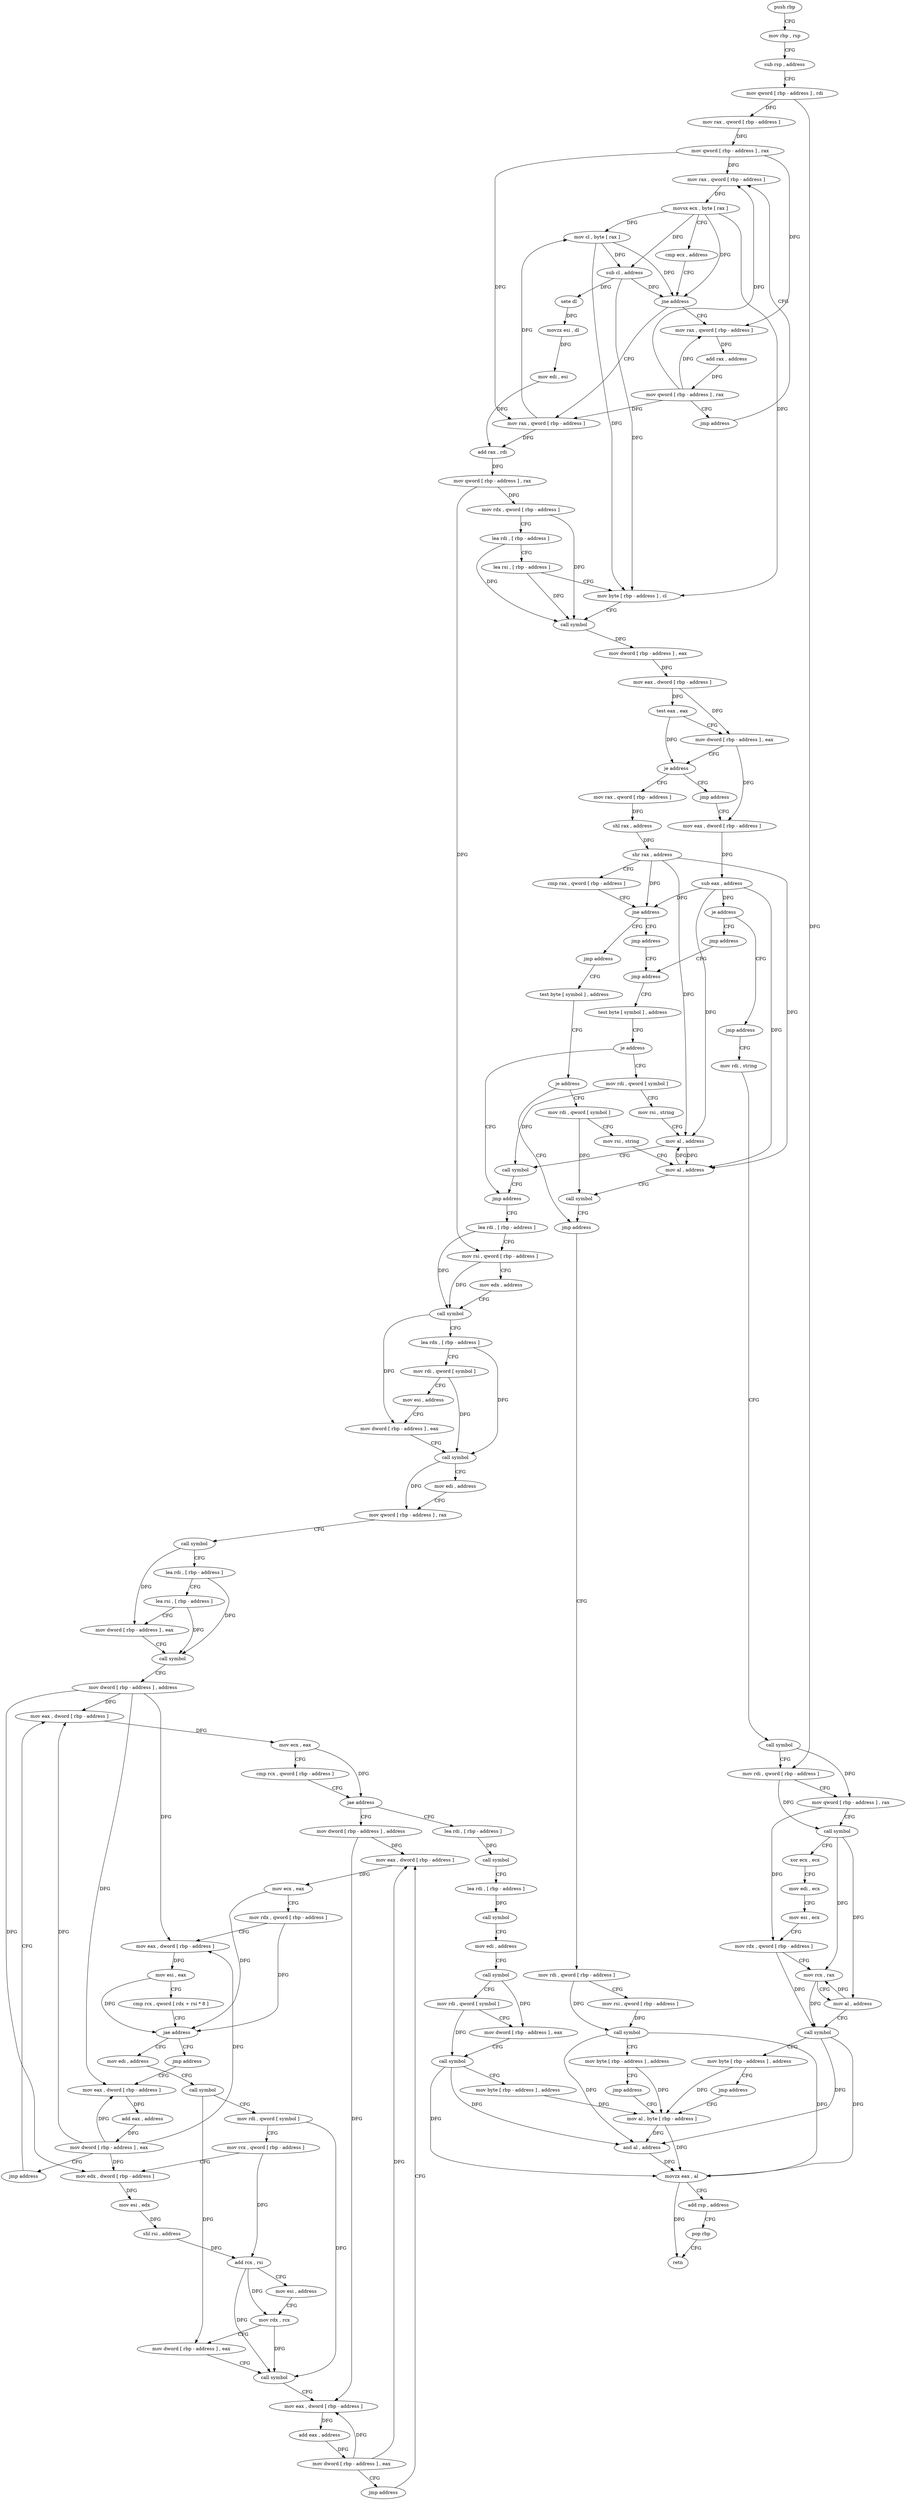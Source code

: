 digraph "func" {
"4204672" [label = "push rbp" ]
"4204673" [label = "mov rbp , rsp" ]
"4204676" [label = "sub rsp , address" ]
"4204683" [label = "mov qword [ rbp - address ] , rdi" ]
"4204687" [label = "mov rax , qword [ rbp - address ]" ]
"4204691" [label = "mov qword [ rbp - address ] , rax" ]
"4204695" [label = "mov rax , qword [ rbp - address ]" ]
"4204730" [label = "mov rax , qword [ rbp - address ]" ]
"4204734" [label = "mov cl , byte [ rax ]" ]
"4204736" [label = "sub cl , address" ]
"4204739" [label = "sete dl" ]
"4204742" [label = "movzx esi , dl" ]
"4204745" [label = "mov edi , esi" ]
"4204747" [label = "add rax , rdi" ]
"4204750" [label = "mov qword [ rbp - address ] , rax" ]
"4204754" [label = "mov rdx , qword [ rbp - address ]" ]
"4204758" [label = "lea rdi , [ rbp - address ]" ]
"4204762" [label = "lea rsi , [ rbp - address ]" ]
"4204766" [label = "mov byte [ rbp - address ] , cl" ]
"4204769" [label = "call symbol" ]
"4204774" [label = "mov dword [ rbp - address ] , eax" ]
"4204777" [label = "mov eax , dword [ rbp - address ]" ]
"4204780" [label = "test eax , eax" ]
"4204782" [label = "mov dword [ rbp - address ] , eax" ]
"4204785" [label = "je address" ]
"4204813" [label = "mov rax , qword [ rbp - address ]" ]
"4204791" [label = "jmp address" ]
"4204711" [label = "mov rax , qword [ rbp - address ]" ]
"4204715" [label = "add rax , address" ]
"4204721" [label = "mov qword [ rbp - address ] , rax" ]
"4204725" [label = "jmp address" ]
"4204817" [label = "shl rax , address" ]
"4204821" [label = "shr rax , address" ]
"4204825" [label = "cmp rax , qword [ rbp - address ]" ]
"4204829" [label = "jne address" ]
"4204906" [label = "jmp address" ]
"4204835" [label = "jmp address" ]
"4204796" [label = "mov eax , dword [ rbp - address ]" ]
"4204699" [label = "movsx ecx , byte [ rax ]" ]
"4204702" [label = "cmp ecx , address" ]
"4204705" [label = "jne address" ]
"4204973" [label = "jmp address" ]
"4204840" [label = "test byte [ symbol ] , address" ]
"4204799" [label = "sub eax , address" ]
"4204802" [label = "je address" ]
"4204911" [label = "jmp address" ]
"4204808" [label = "jmp address" ]
"4204978" [label = "test byte [ symbol ] , address" ]
"4204848" [label = "je address" ]
"4204879" [label = "jmp address" ]
"4204854" [label = "mov rdi , qword [ symbol ]" ]
"4204916" [label = "mov rdi , string" ]
"4204986" [label = "je address" ]
"4205017" [label = "jmp address" ]
"4204992" [label = "mov rdi , qword [ symbol ]" ]
"4204884" [label = "mov rdi , qword [ rbp - address ]" ]
"4204862" [label = "mov rsi , string" ]
"4204872" [label = "mov al , address" ]
"4204874" [label = "call symbol" ]
"4204926" [label = "call symbol" ]
"4204931" [label = "mov rdi , qword [ rbp - address ]" ]
"4204935" [label = "mov qword [ rbp - address ] , rax" ]
"4204939" [label = "call symbol" ]
"4204944" [label = "xor ecx , ecx" ]
"4204946" [label = "mov edi , ecx" ]
"4204948" [label = "mov esi , ecx" ]
"4204950" [label = "mov rdx , qword [ rbp - address ]" ]
"4204954" [label = "mov rcx , rax" ]
"4204957" [label = "mov al , address" ]
"4204959" [label = "call symbol" ]
"4204964" [label = "mov byte [ rbp - address ] , address" ]
"4204968" [label = "jmp address" ]
"4205288" [label = "mov al , byte [ rbp - address ]" ]
"4205022" [label = "lea rdi , [ rbp - address ]" ]
"4205000" [label = "mov rsi , string" ]
"4205010" [label = "mov al , address" ]
"4205012" [label = "call symbol" ]
"4204888" [label = "mov rsi , qword [ rbp - address ]" ]
"4204892" [label = "call symbol" ]
"4204897" [label = "mov byte [ rbp - address ] , address" ]
"4204901" [label = "jmp address" ]
"4205291" [label = "and al , address" ]
"4205293" [label = "movzx eax , al" ]
"4205296" [label = "add rsp , address" ]
"4205303" [label = "pop rbp" ]
"4205304" [label = "retn" ]
"4205026" [label = "mov rsi , qword [ rbp - address ]" ]
"4205030" [label = "mov edx , address" ]
"4205035" [label = "call symbol" ]
"4205040" [label = "lea rdx , [ rbp - address ]" ]
"4205044" [label = "mov rdi , qword [ symbol ]" ]
"4205052" [label = "mov esi , address" ]
"4205057" [label = "mov dword [ rbp - address ] , eax" ]
"4205060" [label = "call symbol" ]
"4205065" [label = "mov edi , address" ]
"4205070" [label = "mov qword [ rbp - address ] , rax" ]
"4205074" [label = "call symbol" ]
"4205079" [label = "lea rdi , [ rbp - address ]" ]
"4205083" [label = "lea rsi , [ rbp - address ]" ]
"4205087" [label = "mov dword [ rbp - address ] , eax" ]
"4205093" [label = "call symbol" ]
"4205098" [label = "mov dword [ rbp - address ] , address" ]
"4205105" [label = "mov eax , dword [ rbp - address ]" ]
"4205237" [label = "lea rdi , [ rbp - address ]" ]
"4205241" [label = "call symbol" ]
"4205246" [label = "lea rdi , [ rbp - address ]" ]
"4205250" [label = "call symbol" ]
"4205255" [label = "mov edi , address" ]
"4205260" [label = "call symbol" ]
"4205265" [label = "mov rdi , qword [ symbol ]" ]
"4205273" [label = "mov dword [ rbp - address ] , eax" ]
"4205279" [label = "call symbol" ]
"4205284" [label = "mov byte [ rbp - address ] , address" ]
"4205120" [label = "mov dword [ rbp - address ] , address" ]
"4205127" [label = "mov eax , dword [ rbp - address ]" ]
"4205218" [label = "jmp address" ]
"4205223" [label = "mov eax , dword [ rbp - address ]" ]
"4205151" [label = "mov edi , address" ]
"4205156" [label = "call symbol" ]
"4205161" [label = "mov rdi , qword [ symbol ]" ]
"4205169" [label = "mov rcx , qword [ rbp - address ]" ]
"4205173" [label = "mov edx , dword [ rbp - address ]" ]
"4205176" [label = "mov esi , edx" ]
"4205178" [label = "shl rsi , address" ]
"4205182" [label = "add rcx , rsi" ]
"4205185" [label = "mov esi , address" ]
"4205190" [label = "mov rdx , rcx" ]
"4205193" [label = "mov dword [ rbp - address ] , eax" ]
"4205199" [label = "call symbol" ]
"4205204" [label = "mov eax , dword [ rbp - address ]" ]
"4205207" [label = "add eax , address" ]
"4205210" [label = "mov dword [ rbp - address ] , eax" ]
"4205213" [label = "jmp address" ]
"4205226" [label = "add eax , address" ]
"4205229" [label = "mov dword [ rbp - address ] , eax" ]
"4205232" [label = "jmp address" ]
"4205130" [label = "mov ecx , eax" ]
"4205132" [label = "mov rdx , qword [ rbp - address ]" ]
"4205136" [label = "mov eax , dword [ rbp - address ]" ]
"4205139" [label = "mov esi , eax" ]
"4205141" [label = "cmp rcx , qword [ rdx + rsi * 8 ]" ]
"4205145" [label = "jae address" ]
"4205108" [label = "mov ecx , eax" ]
"4205110" [label = "cmp rcx , qword [ rbp - address ]" ]
"4205114" [label = "jae address" ]
"4204672" -> "4204673" [ label = "CFG" ]
"4204673" -> "4204676" [ label = "CFG" ]
"4204676" -> "4204683" [ label = "CFG" ]
"4204683" -> "4204687" [ label = "DFG" ]
"4204683" -> "4204931" [ label = "DFG" ]
"4204687" -> "4204691" [ label = "DFG" ]
"4204691" -> "4204695" [ label = "DFG" ]
"4204691" -> "4204730" [ label = "DFG" ]
"4204691" -> "4204711" [ label = "DFG" ]
"4204695" -> "4204699" [ label = "DFG" ]
"4204730" -> "4204734" [ label = "DFG" ]
"4204730" -> "4204747" [ label = "DFG" ]
"4204734" -> "4204736" [ label = "DFG" ]
"4204734" -> "4204705" [ label = "DFG" ]
"4204734" -> "4204766" [ label = "DFG" ]
"4204736" -> "4204739" [ label = "DFG" ]
"4204736" -> "4204705" [ label = "DFG" ]
"4204736" -> "4204766" [ label = "DFG" ]
"4204739" -> "4204742" [ label = "DFG" ]
"4204742" -> "4204745" [ label = "DFG" ]
"4204745" -> "4204747" [ label = "DFG" ]
"4204747" -> "4204750" [ label = "DFG" ]
"4204750" -> "4204754" [ label = "DFG" ]
"4204750" -> "4205026" [ label = "DFG" ]
"4204754" -> "4204758" [ label = "CFG" ]
"4204754" -> "4204769" [ label = "DFG" ]
"4204758" -> "4204762" [ label = "CFG" ]
"4204758" -> "4204769" [ label = "DFG" ]
"4204762" -> "4204766" [ label = "CFG" ]
"4204762" -> "4204769" [ label = "DFG" ]
"4204766" -> "4204769" [ label = "CFG" ]
"4204769" -> "4204774" [ label = "DFG" ]
"4204774" -> "4204777" [ label = "DFG" ]
"4204777" -> "4204780" [ label = "DFG" ]
"4204777" -> "4204782" [ label = "DFG" ]
"4204780" -> "4204782" [ label = "CFG" ]
"4204780" -> "4204785" [ label = "DFG" ]
"4204782" -> "4204785" [ label = "CFG" ]
"4204782" -> "4204796" [ label = "DFG" ]
"4204785" -> "4204813" [ label = "CFG" ]
"4204785" -> "4204791" [ label = "CFG" ]
"4204813" -> "4204817" [ label = "DFG" ]
"4204791" -> "4204796" [ label = "CFG" ]
"4204711" -> "4204715" [ label = "DFG" ]
"4204715" -> "4204721" [ label = "DFG" ]
"4204721" -> "4204725" [ label = "CFG" ]
"4204721" -> "4204695" [ label = "DFG" ]
"4204721" -> "4204730" [ label = "DFG" ]
"4204721" -> "4204711" [ label = "DFG" ]
"4204725" -> "4204695" [ label = "CFG" ]
"4204817" -> "4204821" [ label = "DFG" ]
"4204821" -> "4204825" [ label = "CFG" ]
"4204821" -> "4204829" [ label = "DFG" ]
"4204821" -> "4204872" [ label = "DFG" ]
"4204821" -> "4205010" [ label = "DFG" ]
"4204825" -> "4204829" [ label = "CFG" ]
"4204829" -> "4204906" [ label = "CFG" ]
"4204829" -> "4204835" [ label = "CFG" ]
"4204906" -> "4204973" [ label = "CFG" ]
"4204835" -> "4204840" [ label = "CFG" ]
"4204796" -> "4204799" [ label = "DFG" ]
"4204699" -> "4204702" [ label = "CFG" ]
"4204699" -> "4204705" [ label = "DFG" ]
"4204699" -> "4204734" [ label = "DFG" ]
"4204699" -> "4204736" [ label = "DFG" ]
"4204699" -> "4204766" [ label = "DFG" ]
"4204702" -> "4204705" [ label = "CFG" ]
"4204705" -> "4204730" [ label = "CFG" ]
"4204705" -> "4204711" [ label = "CFG" ]
"4204973" -> "4204978" [ label = "CFG" ]
"4204840" -> "4204848" [ label = "CFG" ]
"4204799" -> "4204802" [ label = "DFG" ]
"4204799" -> "4204829" [ label = "DFG" ]
"4204799" -> "4204872" [ label = "DFG" ]
"4204799" -> "4205010" [ label = "DFG" ]
"4204802" -> "4204911" [ label = "CFG" ]
"4204802" -> "4204808" [ label = "CFG" ]
"4204911" -> "4204973" [ label = "CFG" ]
"4204808" -> "4204916" [ label = "CFG" ]
"4204978" -> "4204986" [ label = "CFG" ]
"4204848" -> "4204879" [ label = "CFG" ]
"4204848" -> "4204854" [ label = "CFG" ]
"4204879" -> "4204884" [ label = "CFG" ]
"4204854" -> "4204862" [ label = "CFG" ]
"4204854" -> "4204874" [ label = "DFG" ]
"4204916" -> "4204926" [ label = "CFG" ]
"4204986" -> "4205017" [ label = "CFG" ]
"4204986" -> "4204992" [ label = "CFG" ]
"4205017" -> "4205022" [ label = "CFG" ]
"4204992" -> "4205000" [ label = "CFG" ]
"4204992" -> "4205012" [ label = "DFG" ]
"4204884" -> "4204888" [ label = "CFG" ]
"4204884" -> "4204892" [ label = "DFG" ]
"4204862" -> "4204872" [ label = "CFG" ]
"4204872" -> "4204874" [ label = "CFG" ]
"4204872" -> "4205010" [ label = "DFG" ]
"4204874" -> "4204879" [ label = "CFG" ]
"4204926" -> "4204931" [ label = "CFG" ]
"4204926" -> "4204935" [ label = "DFG" ]
"4204931" -> "4204935" [ label = "CFG" ]
"4204931" -> "4204939" [ label = "DFG" ]
"4204935" -> "4204939" [ label = "CFG" ]
"4204935" -> "4204950" [ label = "DFG" ]
"4204939" -> "4204944" [ label = "CFG" ]
"4204939" -> "4204954" [ label = "DFG" ]
"4204939" -> "4204957" [ label = "DFG" ]
"4204944" -> "4204946" [ label = "CFG" ]
"4204946" -> "4204948" [ label = "CFG" ]
"4204948" -> "4204950" [ label = "CFG" ]
"4204950" -> "4204954" [ label = "CFG" ]
"4204950" -> "4204959" [ label = "DFG" ]
"4204954" -> "4204957" [ label = "CFG" ]
"4204954" -> "4204959" [ label = "DFG" ]
"4204957" -> "4204959" [ label = "CFG" ]
"4204957" -> "4204954" [ label = "DFG" ]
"4204959" -> "4204964" [ label = "CFG" ]
"4204959" -> "4205291" [ label = "DFG" ]
"4204959" -> "4205293" [ label = "DFG" ]
"4204964" -> "4204968" [ label = "CFG" ]
"4204964" -> "4205288" [ label = "DFG" ]
"4204968" -> "4205288" [ label = "CFG" ]
"4205288" -> "4205291" [ label = "DFG" ]
"4205288" -> "4205293" [ label = "DFG" ]
"4205022" -> "4205026" [ label = "CFG" ]
"4205022" -> "4205035" [ label = "DFG" ]
"4205000" -> "4205010" [ label = "CFG" ]
"4205010" -> "4205012" [ label = "CFG" ]
"4205010" -> "4204872" [ label = "DFG" ]
"4205012" -> "4205017" [ label = "CFG" ]
"4204888" -> "4204892" [ label = "DFG" ]
"4204892" -> "4204897" [ label = "CFG" ]
"4204892" -> "4205291" [ label = "DFG" ]
"4204892" -> "4205293" [ label = "DFG" ]
"4204897" -> "4204901" [ label = "CFG" ]
"4204897" -> "4205288" [ label = "DFG" ]
"4204901" -> "4205288" [ label = "CFG" ]
"4205291" -> "4205293" [ label = "DFG" ]
"4205293" -> "4205296" [ label = "CFG" ]
"4205293" -> "4205304" [ label = "DFG" ]
"4205296" -> "4205303" [ label = "CFG" ]
"4205303" -> "4205304" [ label = "CFG" ]
"4205026" -> "4205030" [ label = "CFG" ]
"4205026" -> "4205035" [ label = "DFG" ]
"4205030" -> "4205035" [ label = "CFG" ]
"4205035" -> "4205040" [ label = "CFG" ]
"4205035" -> "4205057" [ label = "DFG" ]
"4205040" -> "4205044" [ label = "CFG" ]
"4205040" -> "4205060" [ label = "DFG" ]
"4205044" -> "4205052" [ label = "CFG" ]
"4205044" -> "4205060" [ label = "DFG" ]
"4205052" -> "4205057" [ label = "CFG" ]
"4205057" -> "4205060" [ label = "CFG" ]
"4205060" -> "4205065" [ label = "CFG" ]
"4205060" -> "4205070" [ label = "DFG" ]
"4205065" -> "4205070" [ label = "CFG" ]
"4205070" -> "4205074" [ label = "CFG" ]
"4205074" -> "4205079" [ label = "CFG" ]
"4205074" -> "4205087" [ label = "DFG" ]
"4205079" -> "4205083" [ label = "CFG" ]
"4205079" -> "4205093" [ label = "DFG" ]
"4205083" -> "4205087" [ label = "CFG" ]
"4205083" -> "4205093" [ label = "DFG" ]
"4205087" -> "4205093" [ label = "CFG" ]
"4205093" -> "4205098" [ label = "CFG" ]
"4205098" -> "4205105" [ label = "DFG" ]
"4205098" -> "4205136" [ label = "DFG" ]
"4205098" -> "4205173" [ label = "DFG" ]
"4205098" -> "4205223" [ label = "DFG" ]
"4205105" -> "4205108" [ label = "DFG" ]
"4205237" -> "4205241" [ label = "DFG" ]
"4205241" -> "4205246" [ label = "CFG" ]
"4205246" -> "4205250" [ label = "DFG" ]
"4205250" -> "4205255" [ label = "CFG" ]
"4205255" -> "4205260" [ label = "CFG" ]
"4205260" -> "4205265" [ label = "CFG" ]
"4205260" -> "4205273" [ label = "DFG" ]
"4205265" -> "4205273" [ label = "CFG" ]
"4205265" -> "4205279" [ label = "DFG" ]
"4205273" -> "4205279" [ label = "CFG" ]
"4205279" -> "4205284" [ label = "CFG" ]
"4205279" -> "4205291" [ label = "DFG" ]
"4205279" -> "4205293" [ label = "DFG" ]
"4205284" -> "4205288" [ label = "DFG" ]
"4205120" -> "4205127" [ label = "DFG" ]
"4205120" -> "4205204" [ label = "DFG" ]
"4205127" -> "4205130" [ label = "DFG" ]
"4205218" -> "4205223" [ label = "CFG" ]
"4205223" -> "4205226" [ label = "DFG" ]
"4205151" -> "4205156" [ label = "CFG" ]
"4205156" -> "4205161" [ label = "CFG" ]
"4205156" -> "4205193" [ label = "DFG" ]
"4205161" -> "4205169" [ label = "CFG" ]
"4205161" -> "4205199" [ label = "DFG" ]
"4205169" -> "4205173" [ label = "CFG" ]
"4205169" -> "4205182" [ label = "DFG" ]
"4205173" -> "4205176" [ label = "DFG" ]
"4205176" -> "4205178" [ label = "DFG" ]
"4205178" -> "4205182" [ label = "DFG" ]
"4205182" -> "4205185" [ label = "CFG" ]
"4205182" -> "4205190" [ label = "DFG" ]
"4205182" -> "4205199" [ label = "DFG" ]
"4205185" -> "4205190" [ label = "CFG" ]
"4205190" -> "4205193" [ label = "CFG" ]
"4205190" -> "4205199" [ label = "DFG" ]
"4205193" -> "4205199" [ label = "CFG" ]
"4205199" -> "4205204" [ label = "CFG" ]
"4205204" -> "4205207" [ label = "DFG" ]
"4205207" -> "4205210" [ label = "DFG" ]
"4205210" -> "4205213" [ label = "CFG" ]
"4205210" -> "4205127" [ label = "DFG" ]
"4205210" -> "4205204" [ label = "DFG" ]
"4205213" -> "4205127" [ label = "CFG" ]
"4205226" -> "4205229" [ label = "DFG" ]
"4205229" -> "4205232" [ label = "CFG" ]
"4205229" -> "4205105" [ label = "DFG" ]
"4205229" -> "4205136" [ label = "DFG" ]
"4205229" -> "4205173" [ label = "DFG" ]
"4205229" -> "4205223" [ label = "DFG" ]
"4205232" -> "4205105" [ label = "CFG" ]
"4205130" -> "4205132" [ label = "CFG" ]
"4205130" -> "4205145" [ label = "DFG" ]
"4205132" -> "4205136" [ label = "CFG" ]
"4205132" -> "4205145" [ label = "DFG" ]
"4205136" -> "4205139" [ label = "DFG" ]
"4205139" -> "4205141" [ label = "CFG" ]
"4205139" -> "4205145" [ label = "DFG" ]
"4205141" -> "4205145" [ label = "CFG" ]
"4205145" -> "4205218" [ label = "CFG" ]
"4205145" -> "4205151" [ label = "CFG" ]
"4205108" -> "4205110" [ label = "CFG" ]
"4205108" -> "4205114" [ label = "DFG" ]
"4205110" -> "4205114" [ label = "CFG" ]
"4205114" -> "4205237" [ label = "CFG" ]
"4205114" -> "4205120" [ label = "CFG" ]
}
